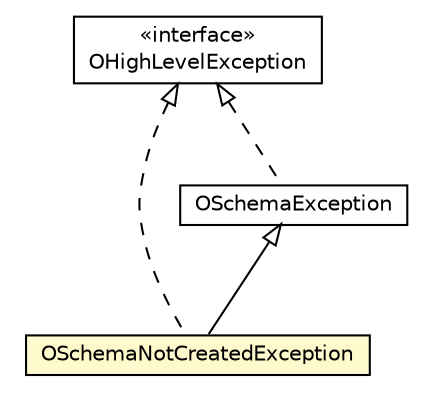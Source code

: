 #!/usr/local/bin/dot
#
# Class diagram 
# Generated by UMLGraph version R5_6-24-gf6e263 (http://www.umlgraph.org/)
#

digraph G {
	edge [fontname="Helvetica",fontsize=10,labelfontname="Helvetica",labelfontsize=10];
	node [fontname="Helvetica",fontsize=10,shape=plaintext];
	nodesep=0.25;
	ranksep=0.5;
	// com.orientechnologies.common.exception.OHighLevelException
	c3576773 [label=<<table title="com.orientechnologies.common.exception.OHighLevelException" border="0" cellborder="1" cellspacing="0" cellpadding="2" port="p" href="../../../common/exception/OHighLevelException.html">
		<tr><td><table border="0" cellspacing="0" cellpadding="1">
<tr><td align="center" balign="center"> &#171;interface&#187; </td></tr>
<tr><td align="center" balign="center"> OHighLevelException </td></tr>
		</table></td></tr>
		</table>>, URL="../../../common/exception/OHighLevelException.html", fontname="Helvetica", fontcolor="black", fontsize=10.0];
	// com.orientechnologies.orient.core.exception.OSchemaNotCreatedException
	c3577858 [label=<<table title="com.orientechnologies.orient.core.exception.OSchemaNotCreatedException" border="0" cellborder="1" cellspacing="0" cellpadding="2" port="p" bgcolor="lemonChiffon" href="./OSchemaNotCreatedException.html">
		<tr><td><table border="0" cellspacing="0" cellpadding="1">
<tr><td align="center" balign="center"> OSchemaNotCreatedException </td></tr>
		</table></td></tr>
		</table>>, URL="./OSchemaNotCreatedException.html", fontname="Helvetica", fontcolor="black", fontsize=10.0];
	// com.orientechnologies.orient.core.exception.OSchemaException
	c3577895 [label=<<table title="com.orientechnologies.orient.core.exception.OSchemaException" border="0" cellborder="1" cellspacing="0" cellpadding="2" port="p" href="./OSchemaException.html">
		<tr><td><table border="0" cellspacing="0" cellpadding="1">
<tr><td align="center" balign="center"> OSchemaException </td></tr>
		</table></td></tr>
		</table>>, URL="./OSchemaException.html", fontname="Helvetica", fontcolor="black", fontsize=10.0];
	//com.orientechnologies.orient.core.exception.OSchemaNotCreatedException extends com.orientechnologies.orient.core.exception.OSchemaException
	c3577895:p -> c3577858:p [dir=back,arrowtail=empty];
	//com.orientechnologies.orient.core.exception.OSchemaNotCreatedException implements com.orientechnologies.common.exception.OHighLevelException
	c3576773:p -> c3577858:p [dir=back,arrowtail=empty,style=dashed];
	//com.orientechnologies.orient.core.exception.OSchemaException implements com.orientechnologies.common.exception.OHighLevelException
	c3576773:p -> c3577895:p [dir=back,arrowtail=empty,style=dashed];
}

